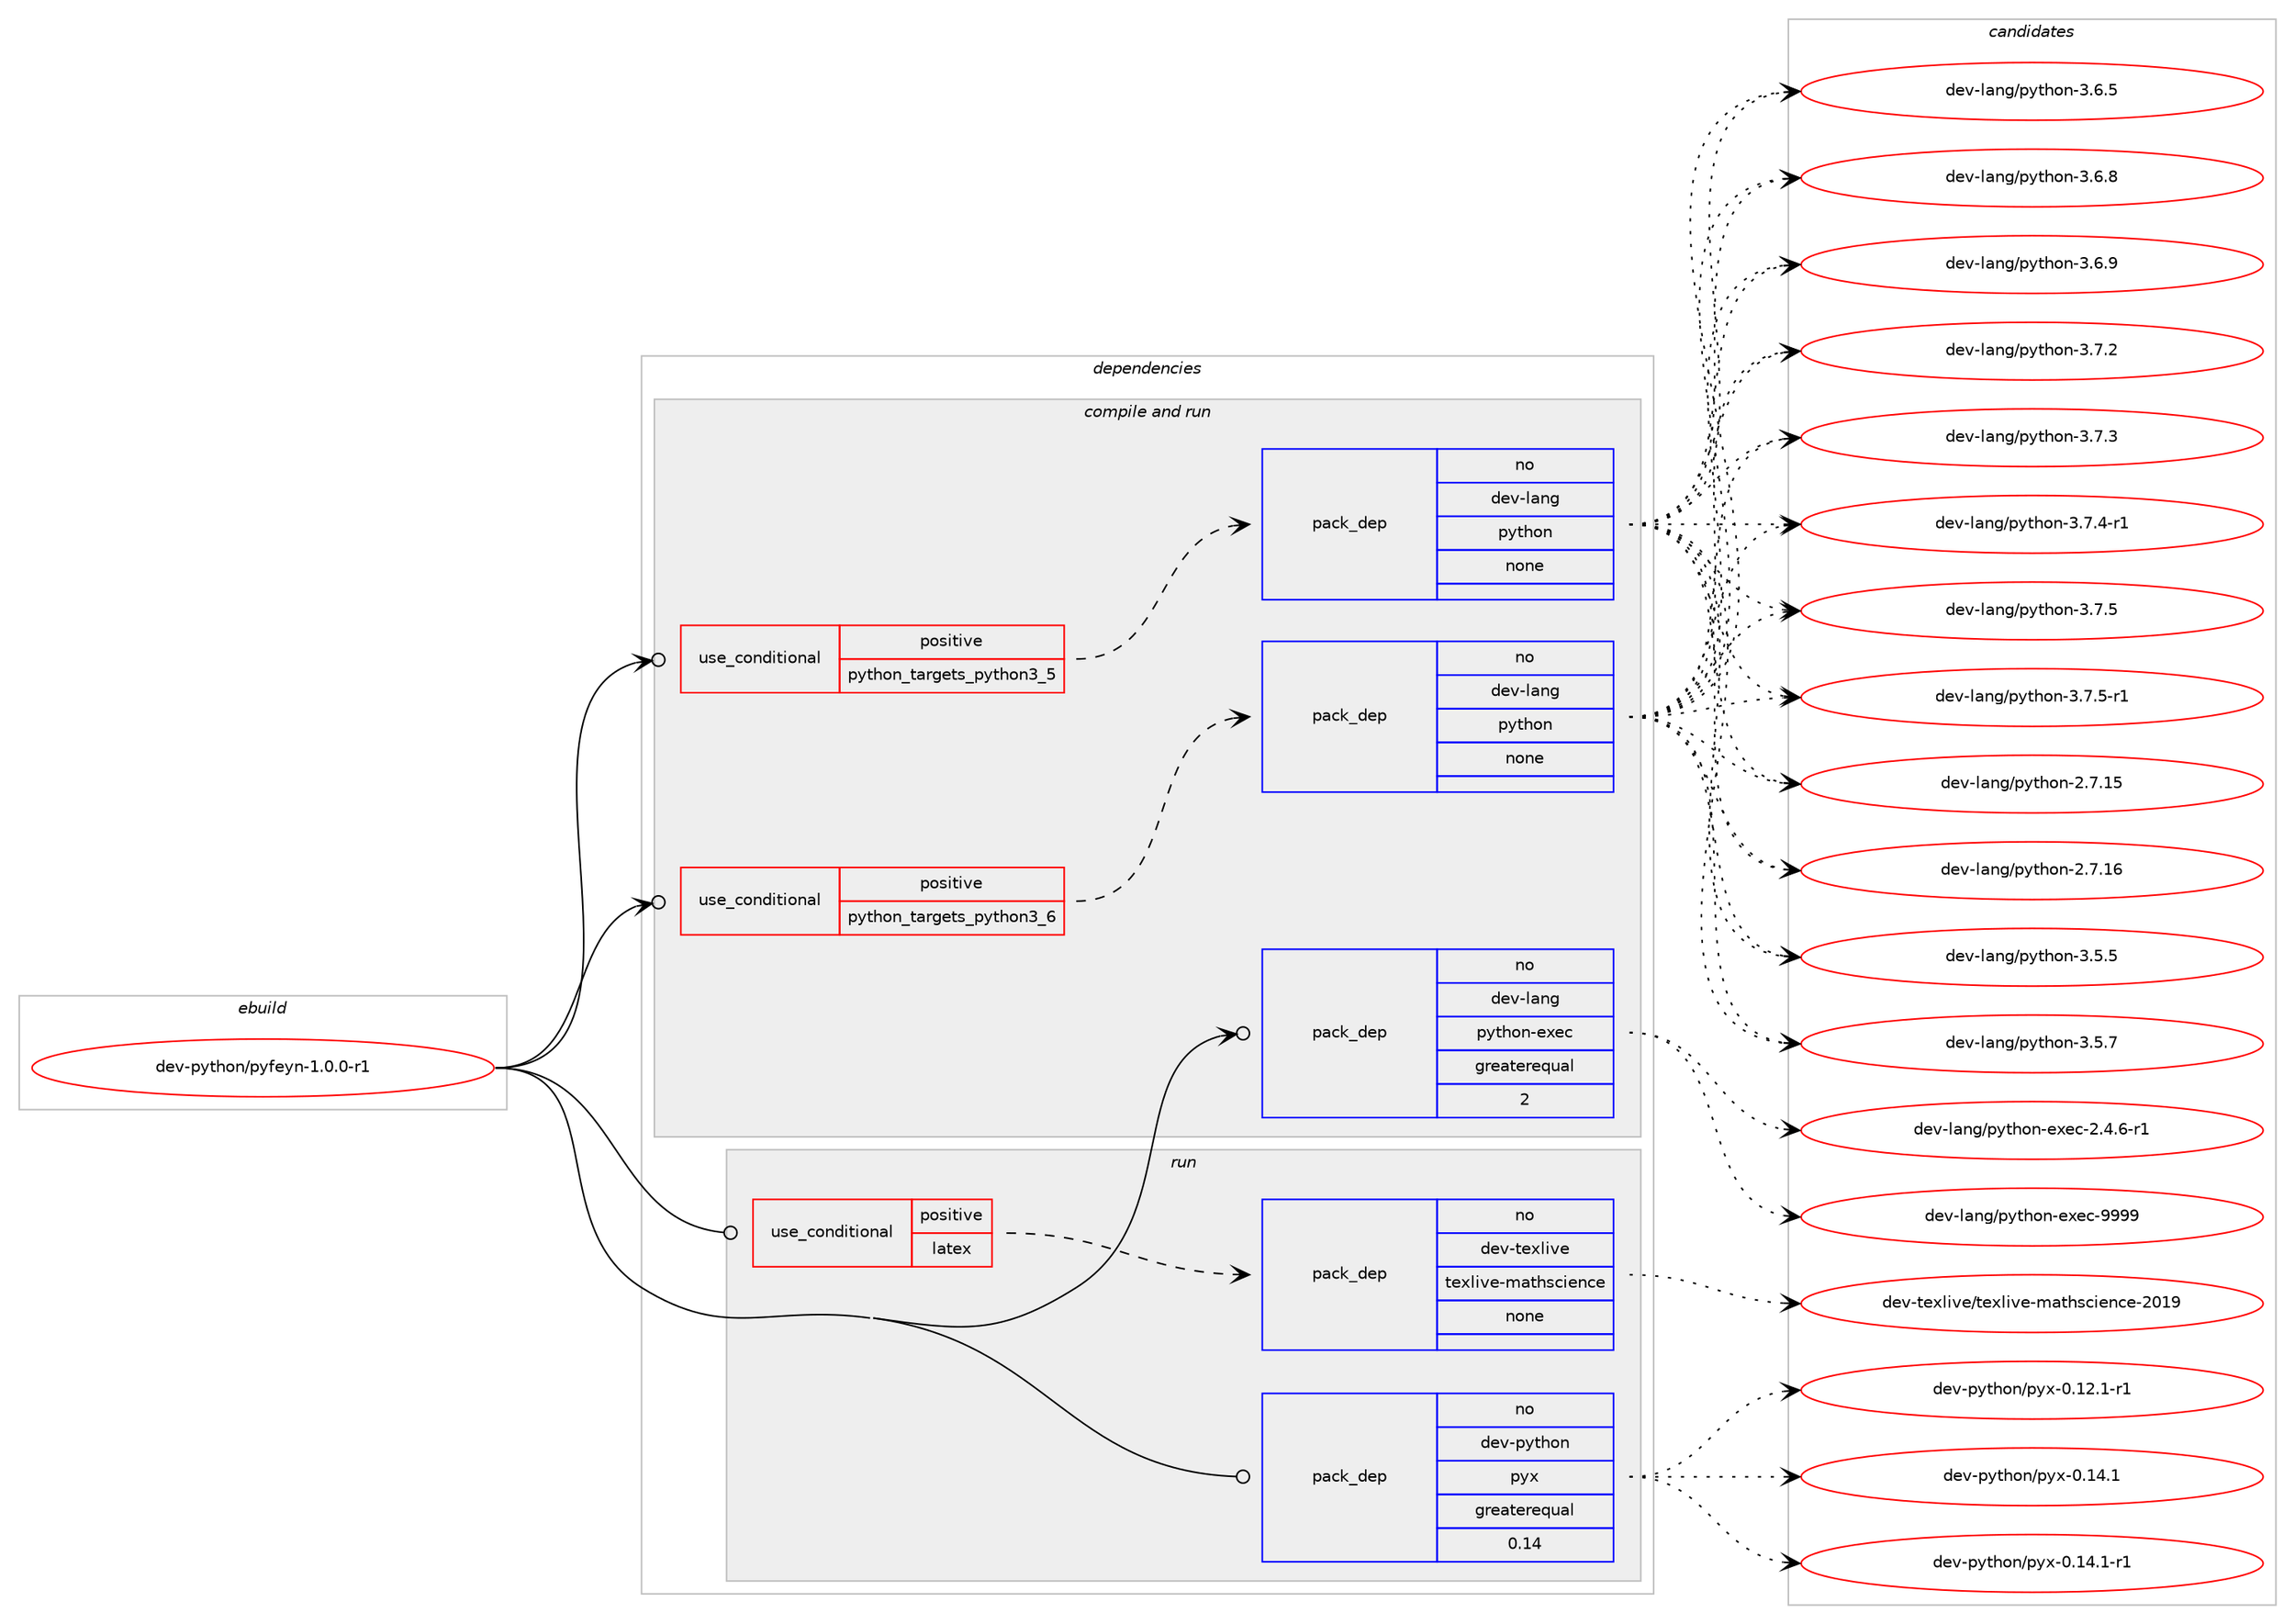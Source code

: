 digraph prolog {

# *************
# Graph options
# *************

newrank=true;
concentrate=true;
compound=true;
graph [rankdir=LR,fontname=Helvetica,fontsize=10,ranksep=1.5];#, ranksep=2.5, nodesep=0.2];
edge  [arrowhead=vee];
node  [fontname=Helvetica,fontsize=10];

# **********
# The ebuild
# **********

subgraph cluster_leftcol {
color=gray;
rank=same;
label=<<i>ebuild</i>>;
id [label="dev-python/pyfeyn-1.0.0-r1", color=red, width=4, href="../dev-python/pyfeyn-1.0.0-r1.svg"];
}

# ****************
# The dependencies
# ****************

subgraph cluster_midcol {
color=gray;
label=<<i>dependencies</i>>;
subgraph cluster_compile {
fillcolor="#eeeeee";
style=filled;
label=<<i>compile</i>>;
}
subgraph cluster_compileandrun {
fillcolor="#eeeeee";
style=filled;
label=<<i>compile and run</i>>;
subgraph cond145780 {
dependency625574 [label=<<TABLE BORDER="0" CELLBORDER="1" CELLSPACING="0" CELLPADDING="4"><TR><TD ROWSPAN="3" CELLPADDING="10">use_conditional</TD></TR><TR><TD>positive</TD></TR><TR><TD>python_targets_python3_5</TD></TR></TABLE>>, shape=none, color=red];
subgraph pack467950 {
dependency625575 [label=<<TABLE BORDER="0" CELLBORDER="1" CELLSPACING="0" CELLPADDING="4" WIDTH="220"><TR><TD ROWSPAN="6" CELLPADDING="30">pack_dep</TD></TR><TR><TD WIDTH="110">no</TD></TR><TR><TD>dev-lang</TD></TR><TR><TD>python</TD></TR><TR><TD>none</TD></TR><TR><TD></TD></TR></TABLE>>, shape=none, color=blue];
}
dependency625574:e -> dependency625575:w [weight=20,style="dashed",arrowhead="vee"];
}
id:e -> dependency625574:w [weight=20,style="solid",arrowhead="odotvee"];
subgraph cond145781 {
dependency625576 [label=<<TABLE BORDER="0" CELLBORDER="1" CELLSPACING="0" CELLPADDING="4"><TR><TD ROWSPAN="3" CELLPADDING="10">use_conditional</TD></TR><TR><TD>positive</TD></TR><TR><TD>python_targets_python3_6</TD></TR></TABLE>>, shape=none, color=red];
subgraph pack467951 {
dependency625577 [label=<<TABLE BORDER="0" CELLBORDER="1" CELLSPACING="0" CELLPADDING="4" WIDTH="220"><TR><TD ROWSPAN="6" CELLPADDING="30">pack_dep</TD></TR><TR><TD WIDTH="110">no</TD></TR><TR><TD>dev-lang</TD></TR><TR><TD>python</TD></TR><TR><TD>none</TD></TR><TR><TD></TD></TR></TABLE>>, shape=none, color=blue];
}
dependency625576:e -> dependency625577:w [weight=20,style="dashed",arrowhead="vee"];
}
id:e -> dependency625576:w [weight=20,style="solid",arrowhead="odotvee"];
subgraph pack467952 {
dependency625578 [label=<<TABLE BORDER="0" CELLBORDER="1" CELLSPACING="0" CELLPADDING="4" WIDTH="220"><TR><TD ROWSPAN="6" CELLPADDING="30">pack_dep</TD></TR><TR><TD WIDTH="110">no</TD></TR><TR><TD>dev-lang</TD></TR><TR><TD>python-exec</TD></TR><TR><TD>greaterequal</TD></TR><TR><TD>2</TD></TR></TABLE>>, shape=none, color=blue];
}
id:e -> dependency625578:w [weight=20,style="solid",arrowhead="odotvee"];
}
subgraph cluster_run {
fillcolor="#eeeeee";
style=filled;
label=<<i>run</i>>;
subgraph cond145782 {
dependency625579 [label=<<TABLE BORDER="0" CELLBORDER="1" CELLSPACING="0" CELLPADDING="4"><TR><TD ROWSPAN="3" CELLPADDING="10">use_conditional</TD></TR><TR><TD>positive</TD></TR><TR><TD>latex</TD></TR></TABLE>>, shape=none, color=red];
subgraph pack467953 {
dependency625580 [label=<<TABLE BORDER="0" CELLBORDER="1" CELLSPACING="0" CELLPADDING="4" WIDTH="220"><TR><TD ROWSPAN="6" CELLPADDING="30">pack_dep</TD></TR><TR><TD WIDTH="110">no</TD></TR><TR><TD>dev-texlive</TD></TR><TR><TD>texlive-mathscience</TD></TR><TR><TD>none</TD></TR><TR><TD></TD></TR></TABLE>>, shape=none, color=blue];
}
dependency625579:e -> dependency625580:w [weight=20,style="dashed",arrowhead="vee"];
}
id:e -> dependency625579:w [weight=20,style="solid",arrowhead="odot"];
subgraph pack467954 {
dependency625581 [label=<<TABLE BORDER="0" CELLBORDER="1" CELLSPACING="0" CELLPADDING="4" WIDTH="220"><TR><TD ROWSPAN="6" CELLPADDING="30">pack_dep</TD></TR><TR><TD WIDTH="110">no</TD></TR><TR><TD>dev-python</TD></TR><TR><TD>pyx</TD></TR><TR><TD>greaterequal</TD></TR><TR><TD>0.14</TD></TR></TABLE>>, shape=none, color=blue];
}
id:e -> dependency625581:w [weight=20,style="solid",arrowhead="odot"];
}
}

# **************
# The candidates
# **************

subgraph cluster_choices {
rank=same;
color=gray;
label=<<i>candidates</i>>;

subgraph choice467950 {
color=black;
nodesep=1;
choice10010111845108971101034711212111610411111045504655464953 [label="dev-lang/python-2.7.15", color=red, width=4,href="../dev-lang/python-2.7.15.svg"];
choice10010111845108971101034711212111610411111045504655464954 [label="dev-lang/python-2.7.16", color=red, width=4,href="../dev-lang/python-2.7.16.svg"];
choice100101118451089711010347112121116104111110455146534653 [label="dev-lang/python-3.5.5", color=red, width=4,href="../dev-lang/python-3.5.5.svg"];
choice100101118451089711010347112121116104111110455146534655 [label="dev-lang/python-3.5.7", color=red, width=4,href="../dev-lang/python-3.5.7.svg"];
choice100101118451089711010347112121116104111110455146544653 [label="dev-lang/python-3.6.5", color=red, width=4,href="../dev-lang/python-3.6.5.svg"];
choice100101118451089711010347112121116104111110455146544656 [label="dev-lang/python-3.6.8", color=red, width=4,href="../dev-lang/python-3.6.8.svg"];
choice100101118451089711010347112121116104111110455146544657 [label="dev-lang/python-3.6.9", color=red, width=4,href="../dev-lang/python-3.6.9.svg"];
choice100101118451089711010347112121116104111110455146554650 [label="dev-lang/python-3.7.2", color=red, width=4,href="../dev-lang/python-3.7.2.svg"];
choice100101118451089711010347112121116104111110455146554651 [label="dev-lang/python-3.7.3", color=red, width=4,href="../dev-lang/python-3.7.3.svg"];
choice1001011184510897110103471121211161041111104551465546524511449 [label="dev-lang/python-3.7.4-r1", color=red, width=4,href="../dev-lang/python-3.7.4-r1.svg"];
choice100101118451089711010347112121116104111110455146554653 [label="dev-lang/python-3.7.5", color=red, width=4,href="../dev-lang/python-3.7.5.svg"];
choice1001011184510897110103471121211161041111104551465546534511449 [label="dev-lang/python-3.7.5-r1", color=red, width=4,href="../dev-lang/python-3.7.5-r1.svg"];
dependency625575:e -> choice10010111845108971101034711212111610411111045504655464953:w [style=dotted,weight="100"];
dependency625575:e -> choice10010111845108971101034711212111610411111045504655464954:w [style=dotted,weight="100"];
dependency625575:e -> choice100101118451089711010347112121116104111110455146534653:w [style=dotted,weight="100"];
dependency625575:e -> choice100101118451089711010347112121116104111110455146534655:w [style=dotted,weight="100"];
dependency625575:e -> choice100101118451089711010347112121116104111110455146544653:w [style=dotted,weight="100"];
dependency625575:e -> choice100101118451089711010347112121116104111110455146544656:w [style=dotted,weight="100"];
dependency625575:e -> choice100101118451089711010347112121116104111110455146544657:w [style=dotted,weight="100"];
dependency625575:e -> choice100101118451089711010347112121116104111110455146554650:w [style=dotted,weight="100"];
dependency625575:e -> choice100101118451089711010347112121116104111110455146554651:w [style=dotted,weight="100"];
dependency625575:e -> choice1001011184510897110103471121211161041111104551465546524511449:w [style=dotted,weight="100"];
dependency625575:e -> choice100101118451089711010347112121116104111110455146554653:w [style=dotted,weight="100"];
dependency625575:e -> choice1001011184510897110103471121211161041111104551465546534511449:w [style=dotted,weight="100"];
}
subgraph choice467951 {
color=black;
nodesep=1;
choice10010111845108971101034711212111610411111045504655464953 [label="dev-lang/python-2.7.15", color=red, width=4,href="../dev-lang/python-2.7.15.svg"];
choice10010111845108971101034711212111610411111045504655464954 [label="dev-lang/python-2.7.16", color=red, width=4,href="../dev-lang/python-2.7.16.svg"];
choice100101118451089711010347112121116104111110455146534653 [label="dev-lang/python-3.5.5", color=red, width=4,href="../dev-lang/python-3.5.5.svg"];
choice100101118451089711010347112121116104111110455146534655 [label="dev-lang/python-3.5.7", color=red, width=4,href="../dev-lang/python-3.5.7.svg"];
choice100101118451089711010347112121116104111110455146544653 [label="dev-lang/python-3.6.5", color=red, width=4,href="../dev-lang/python-3.6.5.svg"];
choice100101118451089711010347112121116104111110455146544656 [label="dev-lang/python-3.6.8", color=red, width=4,href="../dev-lang/python-3.6.8.svg"];
choice100101118451089711010347112121116104111110455146544657 [label="dev-lang/python-3.6.9", color=red, width=4,href="../dev-lang/python-3.6.9.svg"];
choice100101118451089711010347112121116104111110455146554650 [label="dev-lang/python-3.7.2", color=red, width=4,href="../dev-lang/python-3.7.2.svg"];
choice100101118451089711010347112121116104111110455146554651 [label="dev-lang/python-3.7.3", color=red, width=4,href="../dev-lang/python-3.7.3.svg"];
choice1001011184510897110103471121211161041111104551465546524511449 [label="dev-lang/python-3.7.4-r1", color=red, width=4,href="../dev-lang/python-3.7.4-r1.svg"];
choice100101118451089711010347112121116104111110455146554653 [label="dev-lang/python-3.7.5", color=red, width=4,href="../dev-lang/python-3.7.5.svg"];
choice1001011184510897110103471121211161041111104551465546534511449 [label="dev-lang/python-3.7.5-r1", color=red, width=4,href="../dev-lang/python-3.7.5-r1.svg"];
dependency625577:e -> choice10010111845108971101034711212111610411111045504655464953:w [style=dotted,weight="100"];
dependency625577:e -> choice10010111845108971101034711212111610411111045504655464954:w [style=dotted,weight="100"];
dependency625577:e -> choice100101118451089711010347112121116104111110455146534653:w [style=dotted,weight="100"];
dependency625577:e -> choice100101118451089711010347112121116104111110455146534655:w [style=dotted,weight="100"];
dependency625577:e -> choice100101118451089711010347112121116104111110455146544653:w [style=dotted,weight="100"];
dependency625577:e -> choice100101118451089711010347112121116104111110455146544656:w [style=dotted,weight="100"];
dependency625577:e -> choice100101118451089711010347112121116104111110455146544657:w [style=dotted,weight="100"];
dependency625577:e -> choice100101118451089711010347112121116104111110455146554650:w [style=dotted,weight="100"];
dependency625577:e -> choice100101118451089711010347112121116104111110455146554651:w [style=dotted,weight="100"];
dependency625577:e -> choice1001011184510897110103471121211161041111104551465546524511449:w [style=dotted,weight="100"];
dependency625577:e -> choice100101118451089711010347112121116104111110455146554653:w [style=dotted,weight="100"];
dependency625577:e -> choice1001011184510897110103471121211161041111104551465546534511449:w [style=dotted,weight="100"];
}
subgraph choice467952 {
color=black;
nodesep=1;
choice10010111845108971101034711212111610411111045101120101994550465246544511449 [label="dev-lang/python-exec-2.4.6-r1", color=red, width=4,href="../dev-lang/python-exec-2.4.6-r1.svg"];
choice10010111845108971101034711212111610411111045101120101994557575757 [label="dev-lang/python-exec-9999", color=red, width=4,href="../dev-lang/python-exec-9999.svg"];
dependency625578:e -> choice10010111845108971101034711212111610411111045101120101994550465246544511449:w [style=dotted,weight="100"];
dependency625578:e -> choice10010111845108971101034711212111610411111045101120101994557575757:w [style=dotted,weight="100"];
}
subgraph choice467953 {
color=black;
nodesep=1;
choice1001011184511610112010810511810147116101120108105118101451099711610411599105101110991014550484957 [label="dev-texlive/texlive-mathscience-2019", color=red, width=4,href="../dev-texlive/texlive-mathscience-2019.svg"];
dependency625580:e -> choice1001011184511610112010810511810147116101120108105118101451099711610411599105101110991014550484957:w [style=dotted,weight="100"];
}
subgraph choice467954 {
color=black;
nodesep=1;
choice1001011184511212111610411111047112121120454846495046494511449 [label="dev-python/pyx-0.12.1-r1", color=red, width=4,href="../dev-python/pyx-0.12.1-r1.svg"];
choice100101118451121211161041111104711212112045484649524649 [label="dev-python/pyx-0.14.1", color=red, width=4,href="../dev-python/pyx-0.14.1.svg"];
choice1001011184511212111610411111047112121120454846495246494511449 [label="dev-python/pyx-0.14.1-r1", color=red, width=4,href="../dev-python/pyx-0.14.1-r1.svg"];
dependency625581:e -> choice1001011184511212111610411111047112121120454846495046494511449:w [style=dotted,weight="100"];
dependency625581:e -> choice100101118451121211161041111104711212112045484649524649:w [style=dotted,weight="100"];
dependency625581:e -> choice1001011184511212111610411111047112121120454846495246494511449:w [style=dotted,weight="100"];
}
}

}
